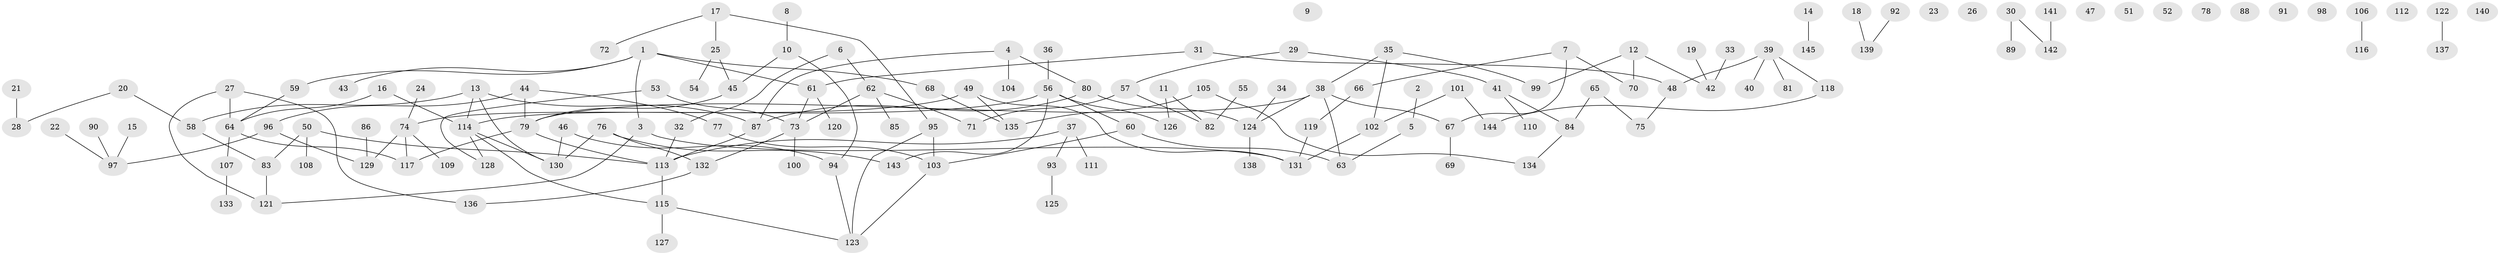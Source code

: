 // coarse degree distribution, {4: 0.16666666666666666, 5: 0.09523809523809523, 3: 0.21428571428571427, 2: 0.19047619047619047, 7: 0.09523809523809523, 6: 0.023809523809523808, 1: 0.21428571428571427}
// Generated by graph-tools (version 1.1) at 2025/48/03/04/25 22:48:01]
// undirected, 145 vertices, 157 edges
graph export_dot {
  node [color=gray90,style=filled];
  1;
  2;
  3;
  4;
  5;
  6;
  7;
  8;
  9;
  10;
  11;
  12;
  13;
  14;
  15;
  16;
  17;
  18;
  19;
  20;
  21;
  22;
  23;
  24;
  25;
  26;
  27;
  28;
  29;
  30;
  31;
  32;
  33;
  34;
  35;
  36;
  37;
  38;
  39;
  40;
  41;
  42;
  43;
  44;
  45;
  46;
  47;
  48;
  49;
  50;
  51;
  52;
  53;
  54;
  55;
  56;
  57;
  58;
  59;
  60;
  61;
  62;
  63;
  64;
  65;
  66;
  67;
  68;
  69;
  70;
  71;
  72;
  73;
  74;
  75;
  76;
  77;
  78;
  79;
  80;
  81;
  82;
  83;
  84;
  85;
  86;
  87;
  88;
  89;
  90;
  91;
  92;
  93;
  94;
  95;
  96;
  97;
  98;
  99;
  100;
  101;
  102;
  103;
  104;
  105;
  106;
  107;
  108;
  109;
  110;
  111;
  112;
  113;
  114;
  115;
  116;
  117;
  118;
  119;
  120;
  121;
  122;
  123;
  124;
  125;
  126;
  127;
  128;
  129;
  130;
  131;
  132;
  133;
  134;
  135;
  136;
  137;
  138;
  139;
  140;
  141;
  142;
  143;
  144;
  145;
  1 -- 3;
  1 -- 43;
  1 -- 59;
  1 -- 61;
  1 -- 68;
  2 -- 5;
  3 -- 121;
  3 -- 131;
  4 -- 80;
  4 -- 87;
  4 -- 104;
  5 -- 63;
  6 -- 32;
  6 -- 62;
  7 -- 66;
  7 -- 67;
  7 -- 70;
  8 -- 10;
  10 -- 45;
  10 -- 94;
  11 -- 82;
  11 -- 126;
  12 -- 42;
  12 -- 70;
  12 -- 99;
  13 -- 58;
  13 -- 87;
  13 -- 114;
  13 -- 130;
  14 -- 145;
  15 -- 97;
  16 -- 64;
  16 -- 114;
  17 -- 25;
  17 -- 72;
  17 -- 95;
  18 -- 139;
  19 -- 42;
  20 -- 28;
  20 -- 58;
  21 -- 28;
  22 -- 97;
  24 -- 74;
  25 -- 45;
  25 -- 54;
  27 -- 64;
  27 -- 121;
  27 -- 136;
  29 -- 41;
  29 -- 57;
  30 -- 89;
  30 -- 142;
  31 -- 48;
  31 -- 61;
  32 -- 113;
  33 -- 42;
  34 -- 124;
  35 -- 38;
  35 -- 99;
  35 -- 102;
  36 -- 56;
  37 -- 93;
  37 -- 111;
  37 -- 113;
  38 -- 63;
  38 -- 67;
  38 -- 79;
  38 -- 124;
  39 -- 40;
  39 -- 48;
  39 -- 81;
  39 -- 118;
  41 -- 84;
  41 -- 110;
  44 -- 77;
  44 -- 79;
  44 -- 96;
  45 -- 79;
  46 -- 94;
  46 -- 130;
  48 -- 75;
  49 -- 74;
  49 -- 131;
  49 -- 135;
  50 -- 83;
  50 -- 108;
  50 -- 113;
  53 -- 73;
  53 -- 128;
  55 -- 82;
  56 -- 60;
  56 -- 114;
  56 -- 126;
  56 -- 143;
  57 -- 71;
  57 -- 82;
  58 -- 83;
  59 -- 64;
  60 -- 63;
  60 -- 103;
  61 -- 73;
  61 -- 120;
  62 -- 71;
  62 -- 73;
  62 -- 85;
  64 -- 107;
  64 -- 117;
  65 -- 75;
  65 -- 84;
  66 -- 119;
  67 -- 69;
  68 -- 135;
  73 -- 100;
  73 -- 132;
  74 -- 109;
  74 -- 117;
  74 -- 129;
  76 -- 130;
  76 -- 132;
  76 -- 143;
  77 -- 103;
  79 -- 113;
  79 -- 117;
  80 -- 87;
  80 -- 124;
  83 -- 121;
  84 -- 134;
  86 -- 129;
  87 -- 113;
  90 -- 97;
  92 -- 139;
  93 -- 125;
  94 -- 123;
  95 -- 103;
  95 -- 123;
  96 -- 97;
  96 -- 129;
  101 -- 102;
  101 -- 144;
  102 -- 131;
  103 -- 123;
  105 -- 134;
  105 -- 135;
  106 -- 116;
  107 -- 133;
  113 -- 115;
  114 -- 115;
  114 -- 128;
  114 -- 130;
  115 -- 123;
  115 -- 127;
  118 -- 144;
  119 -- 131;
  122 -- 137;
  124 -- 138;
  132 -- 136;
  141 -- 142;
}
